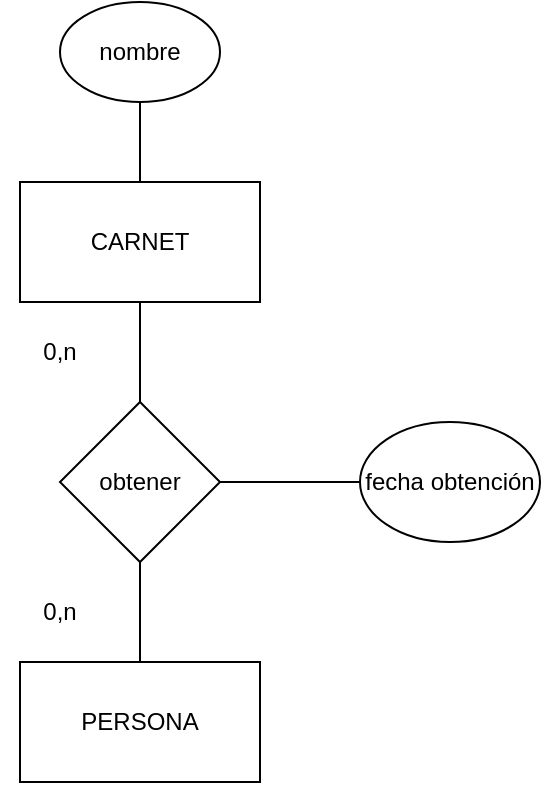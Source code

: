 <mxfile version="20.3.7"><diagram id="R2lEEEUBdFMjLlhIrx00" name="Page-1"><mxGraphModel dx="702" dy="730" grid="1" gridSize="10" guides="1" tooltips="1" connect="1" arrows="1" fold="1" page="1" pageScale="1" pageWidth="850" pageHeight="1100" math="0" shadow="0" extFonts="Permanent Marker^https://fonts.googleapis.com/css?family=Permanent+Marker"><root><mxCell id="0"/><mxCell id="1" parent="0"/><mxCell id="PRbgeJA9wTtngvHuX3O5-1" value="CARNET" style="rounded=0;whiteSpace=wrap;html=1;" vertex="1" parent="1"><mxGeometry x="280" y="140" width="120" height="60" as="geometry"/></mxCell><mxCell id="PRbgeJA9wTtngvHuX3O5-2" value="PERSONA" style="rounded=0;whiteSpace=wrap;html=1;" vertex="1" parent="1"><mxGeometry x="280" y="380" width="120" height="60" as="geometry"/></mxCell><mxCell id="PRbgeJA9wTtngvHuX3O5-3" value="obtener" style="rhombus;whiteSpace=wrap;html=1;" vertex="1" parent="1"><mxGeometry x="300" y="250" width="80" height="80" as="geometry"/></mxCell><mxCell id="PRbgeJA9wTtngvHuX3O5-4" value="" style="endArrow=none;html=1;rounded=0;exitX=1;exitY=0.5;exitDx=0;exitDy=0;" edge="1" parent="1" source="PRbgeJA9wTtngvHuX3O5-3"><mxGeometry width="50" height="50" relative="1" as="geometry"><mxPoint x="340" y="380" as="sourcePoint"/><mxPoint x="450" y="290" as="targetPoint"/></mxGeometry></mxCell><mxCell id="PRbgeJA9wTtngvHuX3O5-5" value="fecha obtención" style="ellipse;whiteSpace=wrap;html=1;" vertex="1" parent="1"><mxGeometry x="450" y="260" width="90" height="60" as="geometry"/></mxCell><mxCell id="PRbgeJA9wTtngvHuX3O5-6" value="nombre" style="ellipse;whiteSpace=wrap;html=1;" vertex="1" parent="1"><mxGeometry x="300" y="50" width="80" height="50" as="geometry"/></mxCell><mxCell id="PRbgeJA9wTtngvHuX3O5-7" value="" style="endArrow=none;html=1;rounded=0;entryX=0.5;entryY=1;entryDx=0;entryDy=0;" edge="1" parent="1" target="PRbgeJA9wTtngvHuX3O5-6"><mxGeometry width="50" height="50" relative="1" as="geometry"><mxPoint x="340" y="140" as="sourcePoint"/><mxPoint x="390" y="330" as="targetPoint"/></mxGeometry></mxCell><mxCell id="PRbgeJA9wTtngvHuX3O5-8" value="" style="endArrow=none;html=1;rounded=0;entryX=0.5;entryY=1;entryDx=0;entryDy=0;" edge="1" parent="1" target="PRbgeJA9wTtngvHuX3O5-3"><mxGeometry width="50" height="50" relative="1" as="geometry"><mxPoint x="340" y="380" as="sourcePoint"/><mxPoint x="390" y="330" as="targetPoint"/></mxGeometry></mxCell><mxCell id="PRbgeJA9wTtngvHuX3O5-9" value="" style="endArrow=none;html=1;rounded=0;" edge="1" parent="1" source="PRbgeJA9wTtngvHuX3O5-1"><mxGeometry width="50" height="50" relative="1" as="geometry"><mxPoint x="340" y="250" as="sourcePoint"/><mxPoint x="340" y="250" as="targetPoint"/></mxGeometry></mxCell><mxCell id="PRbgeJA9wTtngvHuX3O5-10" value="0,n" style="text;html=1;strokeColor=none;fillColor=none;align=center;verticalAlign=middle;whiteSpace=wrap;rounded=0;" vertex="1" parent="1"><mxGeometry x="270" y="340" width="60" height="30" as="geometry"/></mxCell><mxCell id="PRbgeJA9wTtngvHuX3O5-11" value="0,n" style="text;html=1;strokeColor=none;fillColor=none;align=center;verticalAlign=middle;whiteSpace=wrap;rounded=0;" vertex="1" parent="1"><mxGeometry x="270" y="210" width="60" height="30" as="geometry"/></mxCell></root></mxGraphModel></diagram></mxfile>
